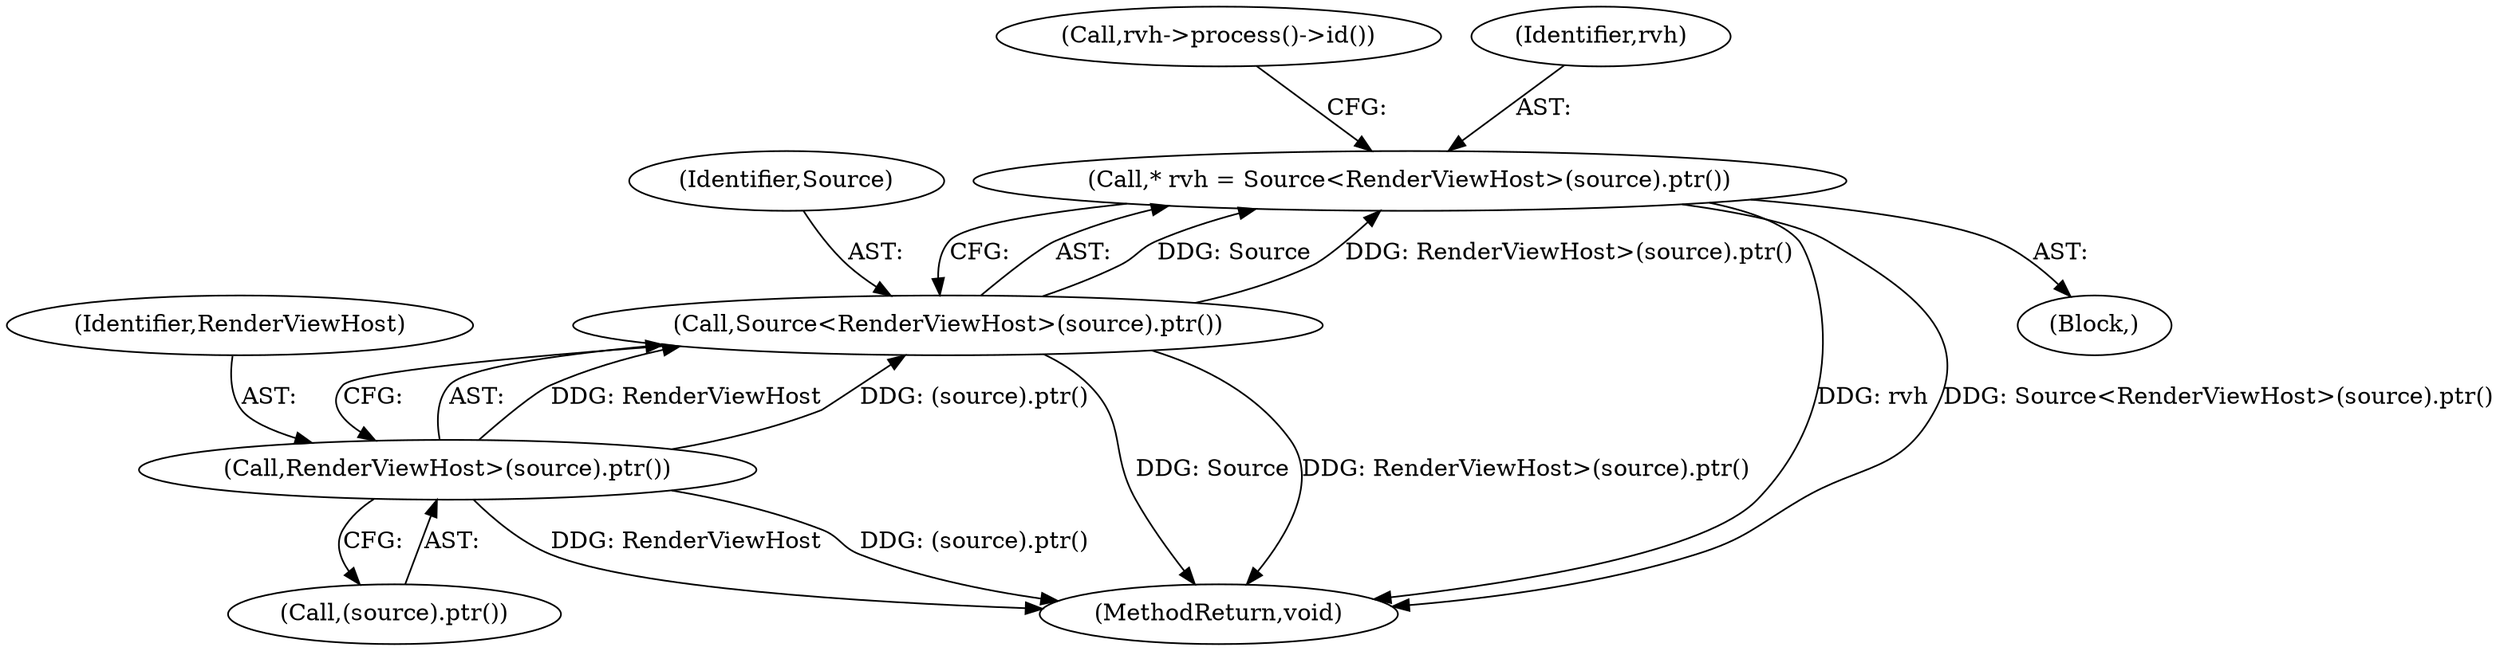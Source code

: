 digraph "0_Chrome_99844692ee805d18d5ee7fd9c62f14d2dffa2e06@pointer" {
"1000122" [label="(Call,* rvh = Source<RenderViewHost>(source).ptr())"];
"1000124" [label="(Call,Source<RenderViewHost>(source).ptr())"];
"1000126" [label="(Call,RenderViewHost>(source).ptr())"];
"1000154" [label="(MethodReturn,void)"];
"1000124" [label="(Call,Source<RenderViewHost>(source).ptr())"];
"1000132" [label="(Call,rvh->process()->id())"];
"1000126" [label="(Call,RenderViewHost>(source).ptr())"];
"1000125" [label="(Identifier,Source)"];
"1000127" [label="(Identifier,RenderViewHost)"];
"1000128" [label="(Call,(source).ptr())"];
"1000120" [label="(Block,)"];
"1000122" [label="(Call,* rvh = Source<RenderViewHost>(source).ptr())"];
"1000123" [label="(Identifier,rvh)"];
"1000122" -> "1000120"  [label="AST: "];
"1000122" -> "1000124"  [label="CFG: "];
"1000123" -> "1000122"  [label="AST: "];
"1000124" -> "1000122"  [label="AST: "];
"1000132" -> "1000122"  [label="CFG: "];
"1000122" -> "1000154"  [label="DDG: rvh"];
"1000122" -> "1000154"  [label="DDG: Source<RenderViewHost>(source).ptr()"];
"1000124" -> "1000122"  [label="DDG: Source"];
"1000124" -> "1000122"  [label="DDG: RenderViewHost>(source).ptr()"];
"1000124" -> "1000126"  [label="CFG: "];
"1000125" -> "1000124"  [label="AST: "];
"1000126" -> "1000124"  [label="AST: "];
"1000124" -> "1000154"  [label="DDG: Source"];
"1000124" -> "1000154"  [label="DDG: RenderViewHost>(source).ptr()"];
"1000126" -> "1000124"  [label="DDG: RenderViewHost"];
"1000126" -> "1000124"  [label="DDG: (source).ptr()"];
"1000126" -> "1000128"  [label="CFG: "];
"1000127" -> "1000126"  [label="AST: "];
"1000128" -> "1000126"  [label="AST: "];
"1000126" -> "1000154"  [label="DDG: RenderViewHost"];
"1000126" -> "1000154"  [label="DDG: (source).ptr()"];
}
